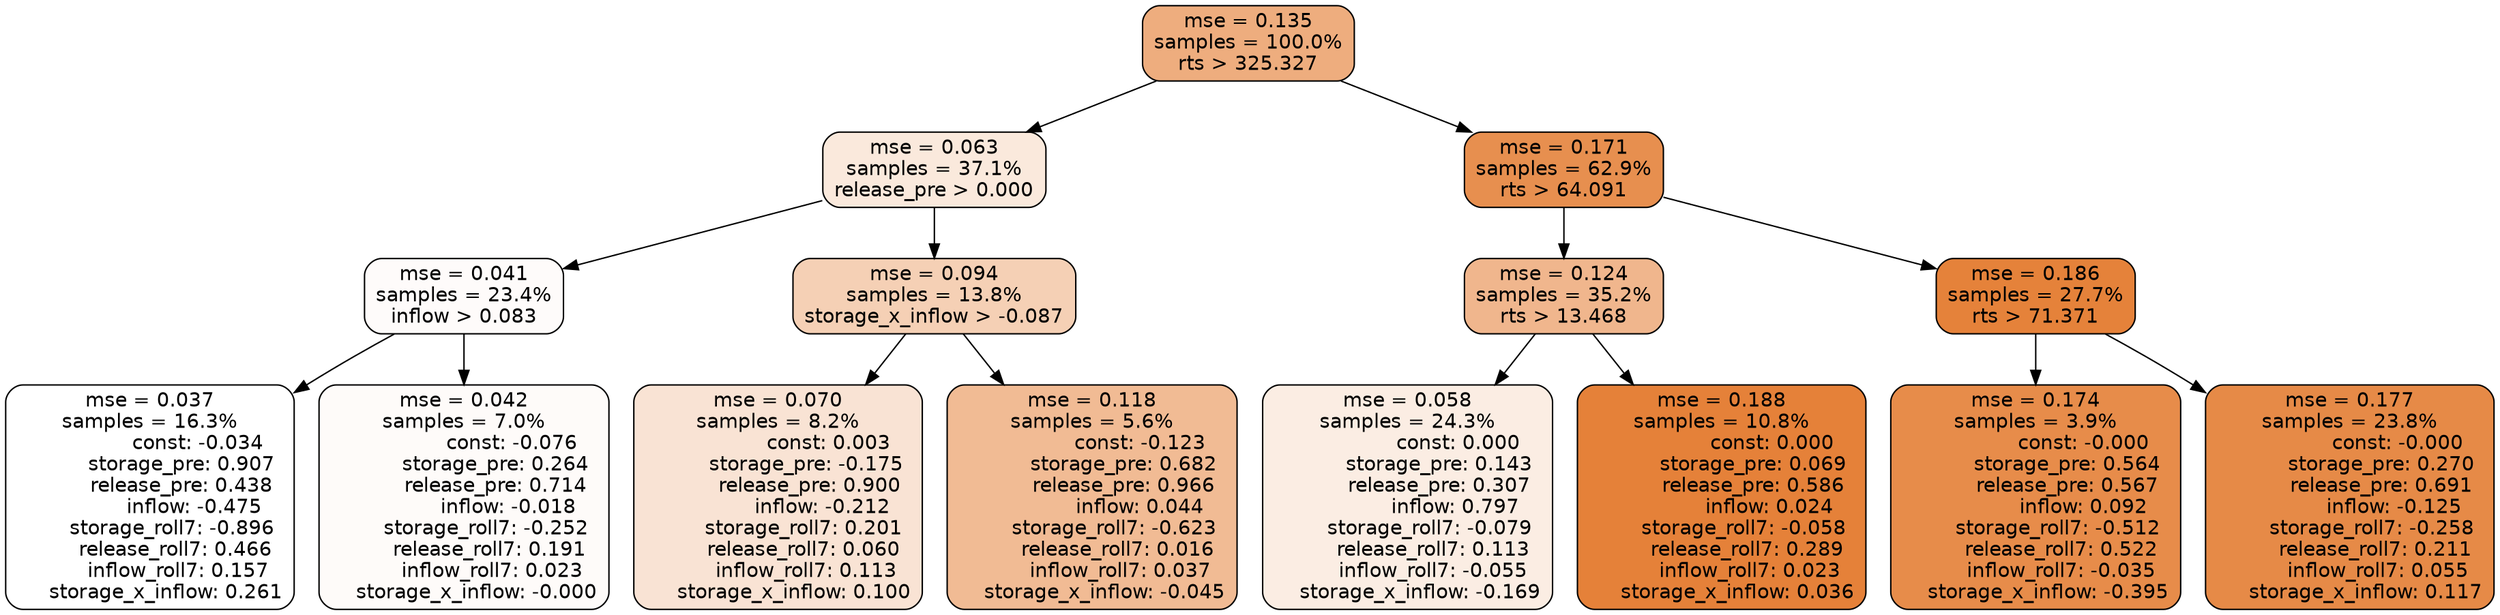 digraph tree {
node [shape=rectangle, style="filled, rounded", color="black", fontname=helvetica] ;
edge [fontname=helvetica] ;
	"0" [label="mse = 0.135
samples = 100.0%
rts > 325.327", fillcolor="#eead7e"]
	"8" [label="mse = 0.063
samples = 37.1%
release_pre > 0.000", fillcolor="#fae9dc"]
	"1" [label="mse = 0.171
samples = 62.9%
rts > 64.091", fillcolor="#e78f4f"]
	"9" [label="mse = 0.041
samples = 23.4%
inflow > 0.083", fillcolor="#fefbfa"]
	"12" [label="mse = 0.094
samples = 13.8%
storage_x_inflow > -0.087", fillcolor="#f5d0b5"]
	"2" [label="mse = 0.124
samples = 35.2%
rts > 13.468", fillcolor="#f0b68d"]
	"5" [label="mse = 0.186
samples = 27.7%
rts > 71.371", fillcolor="#e5823a"]
	"10" [label="mse = 0.037
samples = 16.3%
               const: -0.034
          storage_pre: 0.907
          release_pre: 0.438
              inflow: -0.475
       storage_roll7: -0.896
        release_roll7: 0.466
         inflow_roll7: 0.157
     storage_x_inflow: 0.261", fillcolor="#ffffff"]
	"11" [label="mse = 0.042
samples = 7.0%
               const: -0.076
          storage_pre: 0.264
          release_pre: 0.714
              inflow: -0.018
       storage_roll7: -0.252
        release_roll7: 0.191
         inflow_roll7: 0.023
    storage_x_inflow: -0.000", fillcolor="#fefbf9"]
	"13" [label="mse = 0.070
samples = 8.2%
                const: 0.003
         storage_pre: -0.175
          release_pre: 0.900
              inflow: -0.212
        storage_roll7: 0.201
        release_roll7: 0.060
         inflow_roll7: 0.113
     storage_x_inflow: 0.100", fillcolor="#f9e3d4"]
	"14" [label="mse = 0.118
samples = 5.6%
               const: -0.123
          storage_pre: 0.682
          release_pre: 0.966
               inflow: 0.044
       storage_roll7: -0.623
        release_roll7: 0.016
         inflow_roll7: 0.037
    storage_x_inflow: -0.045", fillcolor="#f1bb94"]
	"3" [label="mse = 0.058
samples = 24.3%
                const: 0.000
          storage_pre: 0.143
          release_pre: 0.307
               inflow: 0.797
       storage_roll7: -0.079
        release_roll7: 0.113
        inflow_roll7: -0.055
    storage_x_inflow: -0.169", fillcolor="#fbede3"]
	"4" [label="mse = 0.188
samples = 10.8%
                const: 0.000
          storage_pre: 0.069
          release_pre: 0.586
               inflow: 0.024
       storage_roll7: -0.058
        release_roll7: 0.289
         inflow_roll7: 0.023
     storage_x_inflow: 0.036", fillcolor="#e58139"]
	"6" [label="mse = 0.174
samples = 3.9%
               const: -0.000
          storage_pre: 0.564
          release_pre: 0.567
               inflow: 0.092
       storage_roll7: -0.512
        release_roll7: 0.522
        inflow_roll7: -0.035
    storage_x_inflow: -0.395", fillcolor="#e78c4a"]
	"7" [label="mse = 0.177
samples = 23.8%
               const: -0.000
          storage_pre: 0.270
          release_pre: 0.691
              inflow: -0.125
       storage_roll7: -0.258
        release_roll7: 0.211
         inflow_roll7: 0.055
     storage_x_inflow: 0.117", fillcolor="#e68a47"]

	"0" -> "1"
	"0" -> "8"
	"8" -> "9"
	"8" -> "12"
	"1" -> "2"
	"1" -> "5"
	"9" -> "10"
	"9" -> "11"
	"12" -> "13"
	"12" -> "14"
	"2" -> "3"
	"2" -> "4"
	"5" -> "6"
	"5" -> "7"
}